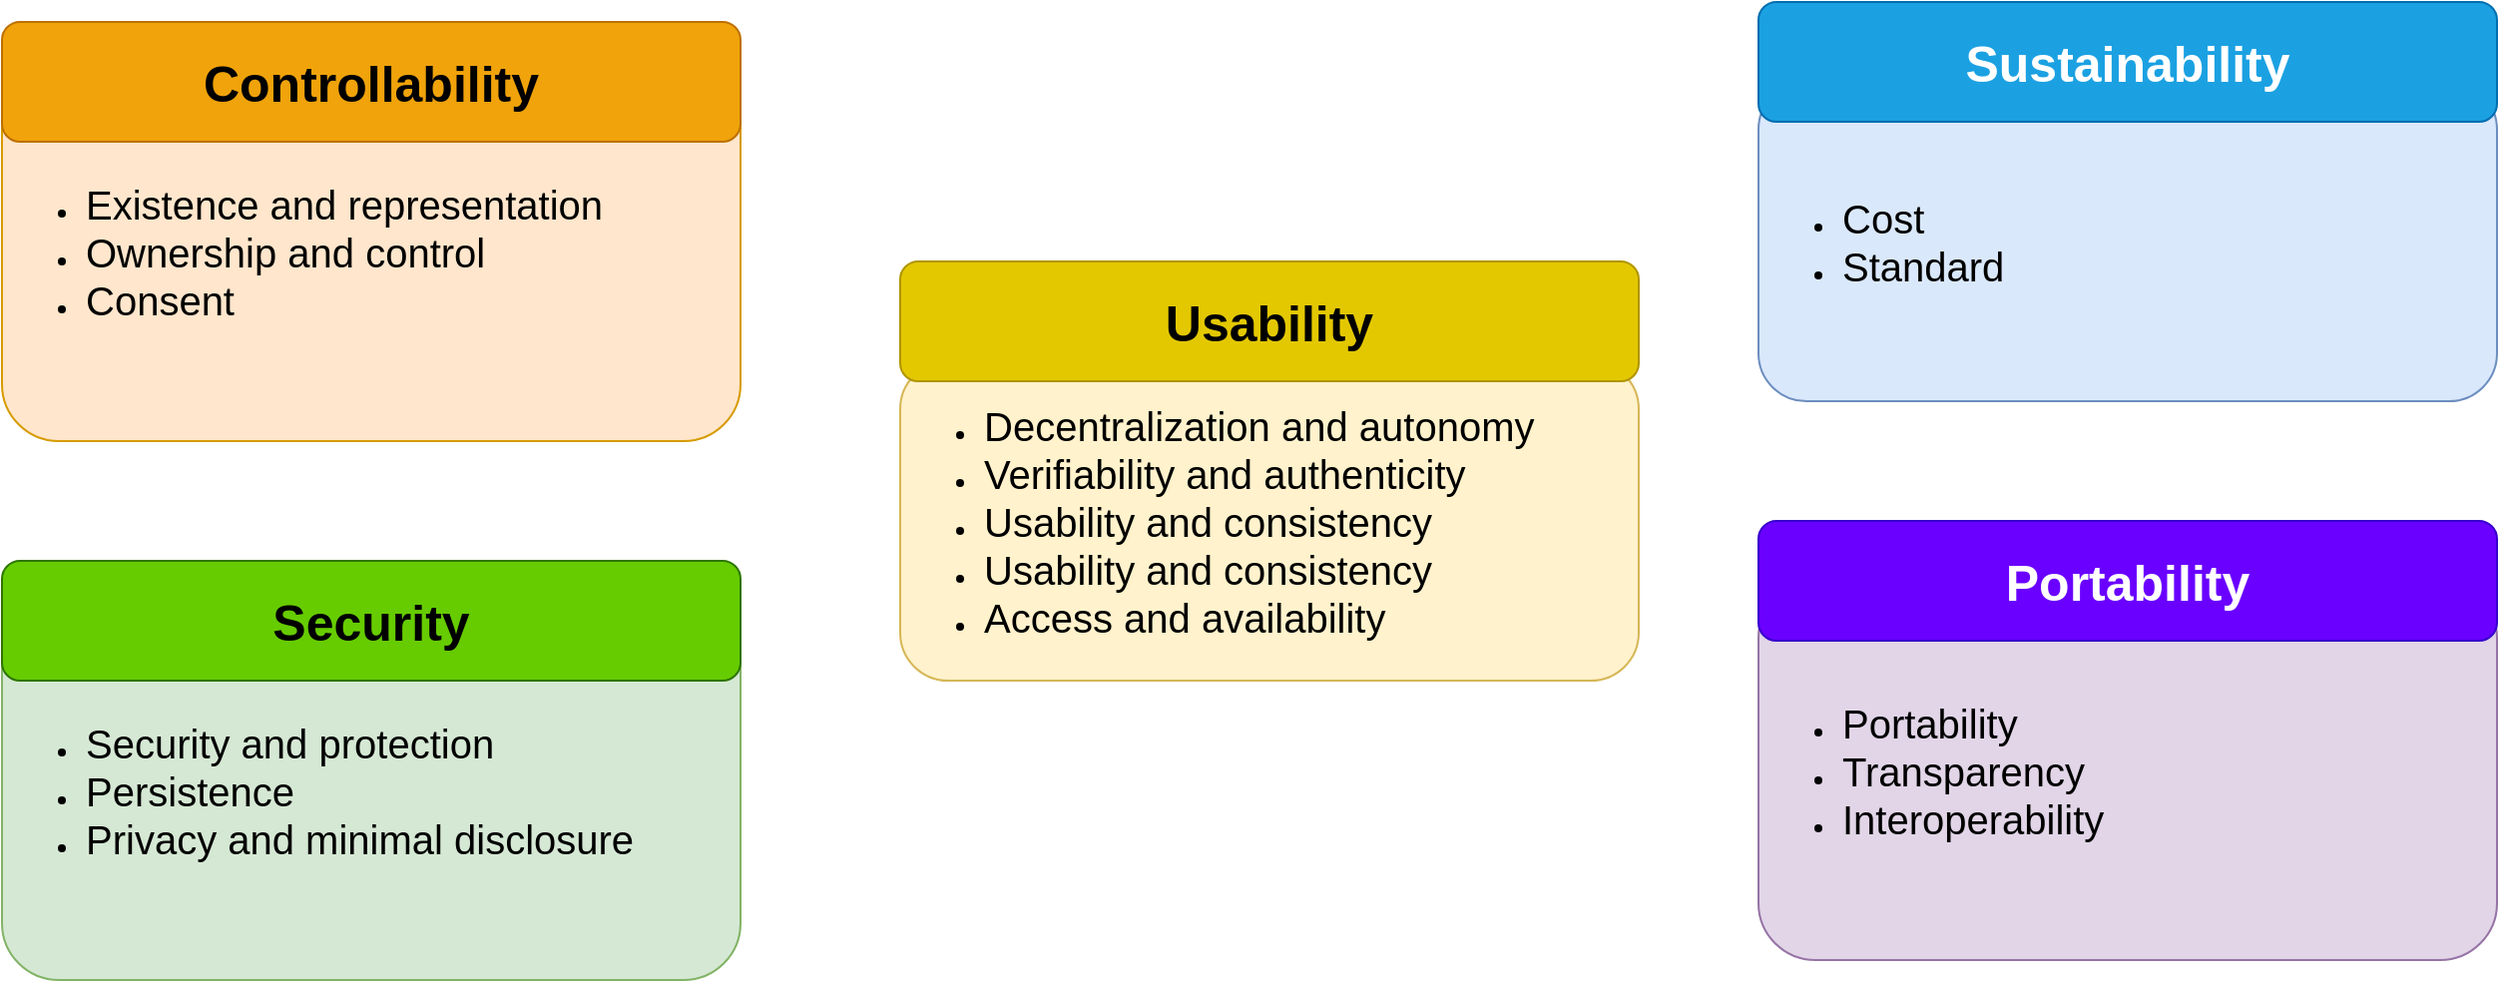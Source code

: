 <mxfile version="26.0.14">
  <diagram name="Page-1" id="NSNGo8B3EoEsYfcRFETn">
    <mxGraphModel dx="2600" dy="1431" grid="1" gridSize="10" guides="1" tooltips="1" connect="1" arrows="1" fold="1" page="1" pageScale="1" pageWidth="850" pageHeight="1100" math="0" shadow="0">
      <root>
        <mxCell id="0" />
        <mxCell id="1" parent="0" />
        <mxCell id="iH4v8Z6OUB_ZgDHHSgyh-1" value="&lt;div align=&quot;left&quot;&gt;&lt;ul&gt;&lt;li&gt;&lt;font style=&quot;font-size: 20px;&quot;&gt;Existence and representation&lt;/font&gt;&lt;/li&gt;&lt;li&gt;&lt;font style=&quot;font-size: 20px;&quot;&gt;Ownership and control&lt;/font&gt;&lt;/li&gt;&lt;li&gt;&lt;font style=&quot;font-size: 20px;&quot;&gt;Consent&lt;/font&gt;&lt;/li&gt;&lt;/ul&gt;&lt;/div&gt;" style="rounded=1;whiteSpace=wrap;html=1;align=left;fillColor=#ffe6cc;strokeColor=#d79b00;" vertex="1" parent="1">
          <mxGeometry x="810" y="870" width="370" height="190" as="geometry" />
        </mxCell>
        <mxCell id="iH4v8Z6OUB_ZgDHHSgyh-2" value="&lt;div align=&quot;left&quot;&gt;&lt;ul&gt;&lt;li&gt;&lt;font style=&quot;font-size: 20px;&quot;&gt;Security and protection&lt;/font&gt;&lt;/li&gt;&lt;li&gt;&lt;font style=&quot;font-size: 20px;&quot;&gt;Persistence&lt;/font&gt;&lt;/li&gt;&lt;li&gt;&lt;font style=&quot;font-size: 20px;&quot;&gt;Privacy and minimal disclosure&lt;/font&gt;&lt;/li&gt;&lt;/ul&gt;&lt;/div&gt;" style="rounded=1;whiteSpace=wrap;html=1;align=left;fillColor=#d5e8d4;strokeColor=#82b366;" vertex="1" parent="1">
          <mxGeometry x="810" y="1140" width="370" height="190" as="geometry" />
        </mxCell>
        <mxCell id="iH4v8Z6OUB_ZgDHHSgyh-3" value="&lt;div align=&quot;left&quot;&gt;&lt;ul&gt;&lt;li&gt;&lt;font style=&quot;font-size: 20px;&quot;&gt;Decentralization and autonomy&lt;/font&gt;&lt;/li&gt;&lt;li&gt;&lt;font style=&quot;font-size: 20px;&quot;&gt;Verifiability and authenticity&lt;/font&gt;&lt;/li&gt;&lt;li&gt;&lt;font style=&quot;font-size: 20px;&quot;&gt;Usability and consistency&lt;/font&gt;&lt;/li&gt;&lt;li&gt;&lt;font style=&quot;font-size: 20px;&quot;&gt;Usability and consistency&lt;/font&gt;&lt;/li&gt;&lt;li&gt;&lt;font style=&quot;font-size: 20px;&quot;&gt;Access and availability&lt;/font&gt;&lt;/li&gt;&lt;/ul&gt;&lt;/div&gt;" style="rounded=1;whiteSpace=wrap;html=1;align=left;fillColor=#fff2cc;strokeColor=#d6b656;" vertex="1" parent="1">
          <mxGeometry x="1260" y="1020" width="370" height="160" as="geometry" />
        </mxCell>
        <mxCell id="iH4v8Z6OUB_ZgDHHSgyh-4" value="&lt;b&gt;&lt;font style=&quot;font-size: 25px;&quot;&gt;Controllability&lt;/font&gt;&lt;/b&gt;" style="rounded=1;whiteSpace=wrap;html=1;fillColor=#f0a30a;fontColor=#000000;strokeColor=#BD7000;" vertex="1" parent="1">
          <mxGeometry x="810" y="850" width="370" height="60" as="geometry" />
        </mxCell>
        <mxCell id="iH4v8Z6OUB_ZgDHHSgyh-5" value="&lt;div&gt;&lt;b&gt;&lt;font style=&quot;font-size: 25px;&quot;&gt;Usability&lt;/font&gt;&lt;/b&gt;&lt;br&gt;&lt;/div&gt;" style="rounded=1;whiteSpace=wrap;html=1;fillColor=#e3c800;fontColor=#000000;strokeColor=#B09500;" vertex="1" parent="1">
          <mxGeometry x="1260" y="970" width="370" height="60" as="geometry" />
        </mxCell>
        <mxCell id="iH4v8Z6OUB_ZgDHHSgyh-6" value="&lt;span style=&quot;color: rgb(0, 0, 0);&quot;&gt;&lt;b&gt;&lt;font style=&quot;font-size: 25px;&quot;&gt;Security&lt;font&gt;&lt;br&gt;&lt;/font&gt;&lt;/font&gt;&lt;/b&gt;&lt;/span&gt;" style="rounded=1;whiteSpace=wrap;html=1;fillColor=#66CC00;strokeColor=#2D7600;fontColor=#ffffff;" vertex="1" parent="1">
          <mxGeometry x="810" y="1120" width="370" height="60" as="geometry" />
        </mxCell>
        <mxCell id="iH4v8Z6OUB_ZgDHHSgyh-7" value="&lt;div align=&quot;left&quot;&gt;&lt;ul&gt;&lt;li&gt;&lt;font style=&quot;font-size: 20px;&quot;&gt;Cost&lt;/font&gt;&lt;/li&gt;&lt;li&gt;&lt;div&gt;&lt;font style=&quot;font-size: 20px;&quot;&gt;Standard&lt;/font&gt;&lt;/div&gt;&lt;/li&gt;&lt;/ul&gt;&lt;/div&gt;" style="rounded=1;whiteSpace=wrap;html=1;fillColor=#dae8fc;strokeColor=#6c8ebf;align=left;" vertex="1" parent="1">
          <mxGeometry x="1690" y="880" width="370" height="160" as="geometry" />
        </mxCell>
        <mxCell id="iH4v8Z6OUB_ZgDHHSgyh-8" value="&lt;div align=&quot;left&quot;&gt;&lt;ul&gt;&lt;li&gt;&lt;font style=&quot;font-size: 20px;&quot;&gt;Portability&lt;/font&gt;&lt;/li&gt;&lt;li&gt;&lt;font style=&quot;font-size: 20px;&quot;&gt;Transparency&lt;/font&gt;&lt;/li&gt;&lt;li&gt;&lt;font style=&quot;font-size: 20px;&quot;&gt;Interoperability&lt;/font&gt;&lt;/li&gt;&lt;/ul&gt;&lt;/div&gt;" style="rounded=1;whiteSpace=wrap;html=1;align=left;fillColor=#e1d5e7;strokeColor=#9673a6;" vertex="1" parent="1">
          <mxGeometry x="1690" y="1130" width="370" height="190" as="geometry" />
        </mxCell>
        <mxCell id="iH4v8Z6OUB_ZgDHHSgyh-9" value="&lt;b&gt;&lt;font style=&quot;font-size: 25px;&quot;&gt;Portability&lt;/font&gt;&lt;/b&gt;" style="rounded=1;whiteSpace=wrap;html=1;fillColor=#6a00ff;fontColor=#ffffff;strokeColor=#3700CC;" vertex="1" parent="1">
          <mxGeometry x="1690" y="1100" width="370" height="60" as="geometry" />
        </mxCell>
        <mxCell id="iH4v8Z6OUB_ZgDHHSgyh-10" value="&lt;font style=&quot;font-size: 25px;&quot;&gt;&lt;b&gt;Sustainability&lt;/b&gt;&lt;/font&gt;" style="rounded=1;whiteSpace=wrap;html=1;fillColor=#1ba1e2;fontColor=#ffffff;strokeColor=#006EAF;" vertex="1" parent="1">
          <mxGeometry x="1690" y="840" width="370" height="60" as="geometry" />
        </mxCell>
      </root>
    </mxGraphModel>
  </diagram>
</mxfile>
